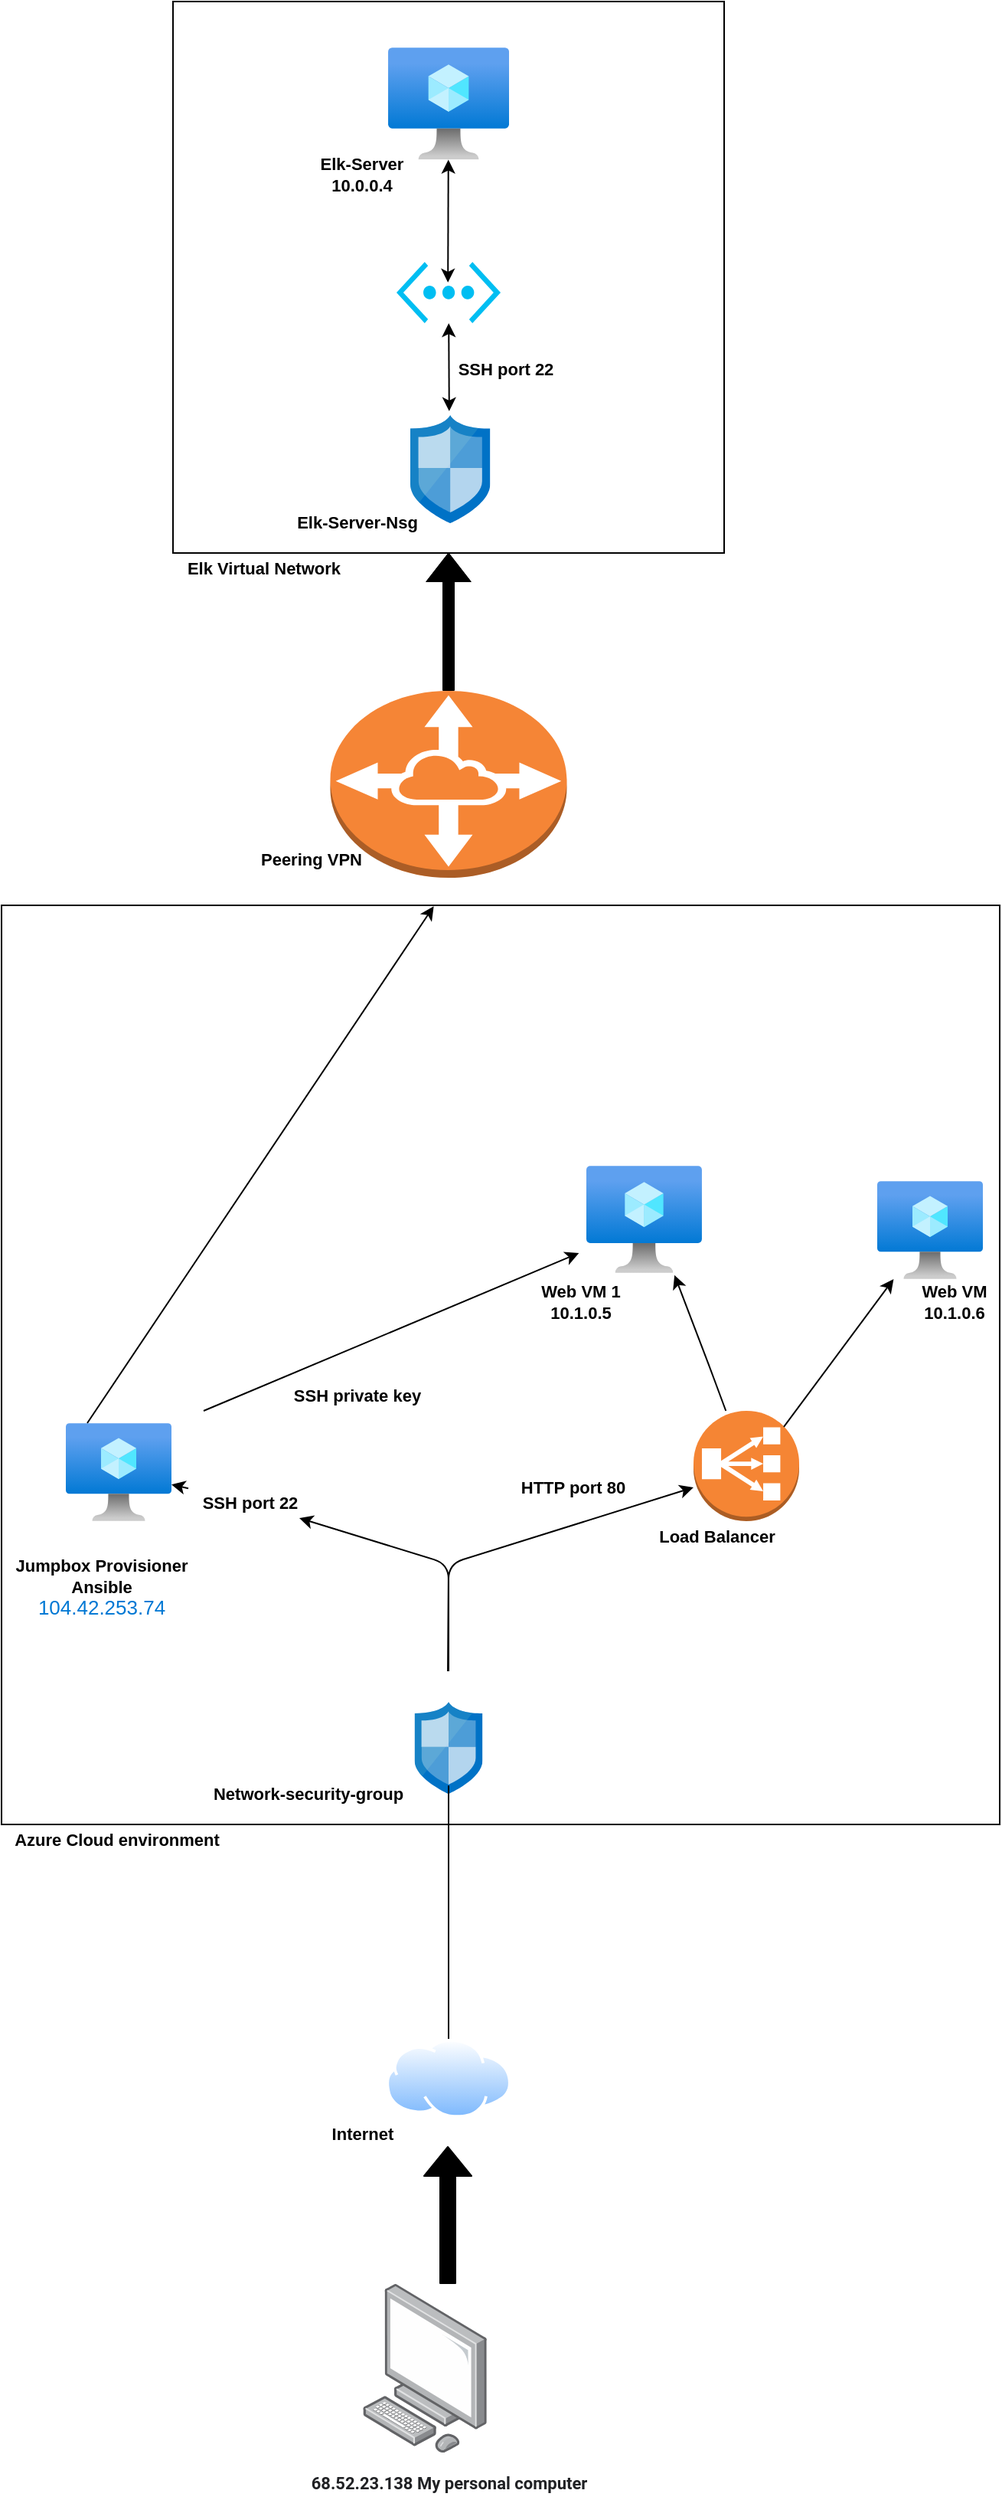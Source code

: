 <mxfile version="14.2.9" type="google"><diagram id="5BQVH-O_UO0_im7de860" name="Page-1"><mxGraphModel dx="1029" dy="1648" grid="1" gridSize="10" guides="1" tooltips="1" connect="1" arrows="1" fold="1" page="1" pageScale="1" pageWidth="850" pageHeight="1100" math="0" shadow="0"><root><mxCell id="0"/><mxCell id="1" parent="0"/><mxCell id="ahq7ESPiS5BInAZQDbLw-25" value="" style="endArrow=classic;html=1;strokeColor=#000000;fillColor=#000000;fontSize=11;" edge="1" parent="1" source="ahq7ESPiS5BInAZQDbLw-28" target="ahq7ESPiS5BInAZQDbLw-26"><mxGeometry width="50" height="50" relative="1" as="geometry"><mxPoint x="400" y="80" as="sourcePoint"/><mxPoint x="310" y="-20" as="targetPoint"/><Array as="points"/></mxGeometry></mxCell><mxCell id="ahq7ESPiS5BInAZQDbLw-1" value="" style="points=[];aspect=fixed;html=1;align=center;shadow=0;dashed=0;image;image=img/lib/allied_telesis/computer_and_terminals/Personal_Computer.svg;" vertex="1" parent="1"><mxGeometry x="344" y="480" width="81.16" height="110" as="geometry"/></mxCell><mxCell id="ahq7ESPiS5BInAZQDbLw-3" value="&lt;span style=&quot;color: rgb(32, 33, 36); font-family: roboto, arial, sans-serif; font-size: 11px; text-align: left; background-color: rgb(255, 255, 255);&quot;&gt;68.52.23.138 My personal computer&lt;/span&gt;" style="text;html=1;align=center;verticalAlign=middle;resizable=0;points=[];autosize=1;fontSize=11;fontStyle=1" vertex="1" parent="1"><mxGeometry x="300" y="600" width="200" height="20" as="geometry"/></mxCell><mxCell id="ahq7ESPiS5BInAZQDbLw-5" value="" style="shape=flexArrow;endArrow=classic;html=1;fontSize=11;fillColor=#000000;" edge="1" parent="1"><mxGeometry width="50" height="50" relative="1" as="geometry"><mxPoint x="399.5" y="480" as="sourcePoint"/><mxPoint x="399.5" y="390" as="targetPoint"/></mxGeometry></mxCell><mxCell id="ahq7ESPiS5BInAZQDbLw-6" value="" style="aspect=fixed;perimeter=ellipsePerimeter;html=1;align=center;shadow=0;dashed=0;spacingTop=3;image;image=img/lib/active_directory/internet_cloud.svg;fontSize=11;" vertex="1" parent="1"><mxGeometry x="359.13" y="320" width="81.75" height="51.5" as="geometry"/></mxCell><mxCell id="ahq7ESPiS5BInAZQDbLw-12" value="Azure Cloud environment" style="text;html=1;align=center;verticalAlign=middle;resizable=0;points=[];autosize=1;fontSize=11;fontStyle=1" vertex="1" parent="1"><mxGeometry x="108" y="180" width="150" height="20" as="geometry"/></mxCell><mxCell id="ahq7ESPiS5BInAZQDbLw-13" value="" style="endArrow=none;html=1;strokeColor=#000000;fillColor=#000000;fontSize=11;" edge="1" parent="1" source="ahq7ESPiS5BInAZQDbLw-6"><mxGeometry width="50" height="50" relative="1" as="geometry"><mxPoint x="394.62" y="300" as="sourcePoint"/><mxPoint x="400.007" y="230" as="targetPoint"/></mxGeometry></mxCell><mxCell id="ahq7ESPiS5BInAZQDbLw-14" value="" style="aspect=fixed;html=1;points=[];align=center;image;fontSize=12;image=img/lib/mscae/Network_Security_Groups_Classic.svg;fillColor=none;" vertex="1" parent="1"><mxGeometry x="377.81" y="100" width="44.4" height="60" as="geometry"/></mxCell><mxCell id="ahq7ESPiS5BInAZQDbLw-15" value="" style="endArrow=none;html=1;strokeColor=#000000;fillColor=#000000;fontSize=11;" edge="1" parent="1"><mxGeometry width="50" height="50" relative="1" as="geometry"><mxPoint x="400" y="230" as="sourcePoint"/><mxPoint x="400" y="210" as="targetPoint"/><Array as="points"><mxPoint x="400" y="150"/></Array></mxGeometry></mxCell><mxCell id="ahq7ESPiS5BInAZQDbLw-19" value="" style="endArrow=classic;html=1;strokeColor=#000000;fillColor=#000000;fontSize=11;entryX=0;entryY=0.694;entryDx=0;entryDy=0;entryPerimeter=0;" edge="1" parent="1" target="ahq7ESPiS5BInAZQDbLw-21"><mxGeometry width="50" height="50" relative="1" as="geometry"><mxPoint x="399.51" y="80" as="sourcePoint"/><mxPoint x="530" y="-30" as="targetPoint"/><Array as="points"><mxPoint x="400" y="10"/></Array></mxGeometry></mxCell><mxCell id="ahq7ESPiS5BInAZQDbLw-21" value="" style="outlineConnect=0;dashed=0;verticalLabelPosition=bottom;verticalAlign=top;align=center;html=1;shape=mxgraph.aws3.classic_load_balancer;fillColor=#F58534;gradientColor=none;fontSize=11;" vertex="1" parent="1"><mxGeometry x="560" y="-90" width="69" height="72" as="geometry"/></mxCell><mxCell id="ahq7ESPiS5BInAZQDbLw-22" value="Load Balancer" style="text;html=1;align=center;verticalAlign=middle;resizable=0;points=[];autosize=1;fontSize=11;fontStyle=1" vertex="1" parent="1"><mxGeometry x="530" y="-18" width="90" height="20" as="geometry"/></mxCell><mxCell id="ahq7ESPiS5BInAZQDbLw-23" value="Network-security-group" style="text;html=1;align=center;verticalAlign=middle;resizable=0;points=[];autosize=1;fontSize=11;fontStyle=1" vertex="1" parent="1"><mxGeometry x="237.81" y="150" width="140" height="20" as="geometry"/></mxCell><mxCell id="ahq7ESPiS5BInAZQDbLw-24" value="&lt;b&gt;Internet&lt;/b&gt;&amp;nbsp;" style="text;html=1;align=center;verticalAlign=middle;resizable=0;points=[];autosize=1;fontSize=11;" vertex="1" parent="1"><mxGeometry x="315" y="371.5" width="60" height="20" as="geometry"/></mxCell><mxCell id="ahq7ESPiS5BInAZQDbLw-26" value="" style="aspect=fixed;html=1;points=[];align=center;image;fontSize=12;image=img/lib/azure2/compute/Virtual_Machine.svg;fillColor=none;" vertex="1" parent="1"><mxGeometry x="150" y="-82" width="69" height="64" as="geometry"/></mxCell><mxCell id="ahq7ESPiS5BInAZQDbLw-27" value="Jumpbox Provisioner&lt;br&gt;&lt;br&gt;&lt;span style=&quot;color: rgb(0 , 120 , 212) ; font-family: &amp;#34;az_ea_font&amp;#34; , &amp;#34;segoe ui&amp;#34; , &amp;#34;az_font&amp;#34; , , , &amp;#34;blinkmacsystemfont&amp;#34; , &amp;#34;roboto&amp;#34; , &amp;#34;oxygen&amp;#34; , &amp;#34;ubuntu&amp;#34; , &amp;#34;cantarell&amp;#34; , &amp;#34;open sans&amp;#34; , &amp;#34;helvetica neue&amp;#34; , sans-serif ; font-size: 13px ; font-weight: 400 ; background-color: rgb(255 , 255 , 255)&quot;&gt;104.42.253.74&lt;/span&gt;" style="text;html=1;align=center;verticalAlign=middle;resizable=0;points=[];autosize=1;fontSize=11;fontStyle=1" vertex="1" parent="1"><mxGeometry x="107.81" width="130" height="50" as="geometry"/></mxCell><mxCell id="ahq7ESPiS5BInAZQDbLw-28" value="SSH port 22" style="text;html=1;align=center;verticalAlign=middle;resizable=0;points=[];autosize=1;fontSize=11;fontStyle=1" vertex="1" parent="1"><mxGeometry x="230" y="-40" width="80" height="20" as="geometry"/></mxCell><mxCell id="ahq7ESPiS5BInAZQDbLw-29" value="" style="endArrow=classic;html=1;strokeColor=#000000;fillColor=#000000;fontSize=11;" edge="1" parent="1" target="ahq7ESPiS5BInAZQDbLw-28"><mxGeometry width="50" height="50" relative="1" as="geometry"><mxPoint x="400" y="80" as="sourcePoint"/><mxPoint x="219" y="-40.394" as="targetPoint"/><Array as="points"><mxPoint x="400" y="10"/></Array></mxGeometry></mxCell><mxCell id="ahq7ESPiS5BInAZQDbLw-30" value="HTTP port 80" style="text;html=1;align=center;verticalAlign=middle;resizable=0;points=[];autosize=1;fontSize=11;fontStyle=1;rotation=0;" vertex="1" parent="1"><mxGeometry x="440.88" y="-50" width="80" height="20" as="geometry"/></mxCell><mxCell id="ahq7ESPiS5BInAZQDbLw-37" value="" style="aspect=fixed;html=1;points=[];align=center;image;fontSize=12;image=img/lib/azure2/compute/Virtual_Machine.svg;fillColor=none;" vertex="1" parent="1"><mxGeometry x="490" y="-250" width="75.47" height="70" as="geometry"/></mxCell><mxCell id="ahq7ESPiS5BInAZQDbLw-38" value="" style="aspect=fixed;html=1;points=[];align=center;image;fontSize=12;image=img/lib/azure2/compute/Virtual_Machine.svg;fillColor=none;" vertex="1" parent="1"><mxGeometry x="680" y="-240" width="69" height="64" as="geometry"/></mxCell><mxCell id="ahq7ESPiS5BInAZQDbLw-39" value="" style="endArrow=classic;html=1;strokeColor=#000000;fillColor=#000000;fontSize=11;entryX=-0.064;entryY=0.814;entryDx=0;entryDy=0;entryPerimeter=0;" edge="1" parent="1" target="ahq7ESPiS5BInAZQDbLw-37"><mxGeometry width="50" height="50" relative="1" as="geometry"><mxPoint x="240" y="-90" as="sourcePoint"/><mxPoint x="290" y="-140" as="targetPoint"/></mxGeometry></mxCell><mxCell id="ahq7ESPiS5BInAZQDbLw-40" value="SSH private key" style="text;html=1;align=center;verticalAlign=middle;resizable=0;points=[];autosize=1;fontSize=11;fontStyle=1" vertex="1" parent="1"><mxGeometry x="290" y="-110" width="100" height="20" as="geometry"/></mxCell><mxCell id="ahq7ESPiS5BInAZQDbLw-43" value="" style="endArrow=classic;html=1;strokeColor=#000000;fillColor=#000000;fontSize=11;exitX=0.855;exitY=0.145;exitDx=0;exitDy=0;exitPerimeter=0;" edge="1" parent="1" source="ahq7ESPiS5BInAZQDbLw-21" target="ahq7ESPiS5BInAZQDbLw-38"><mxGeometry width="50" height="50" relative="1" as="geometry"><mxPoint x="640" y="-100" as="sourcePoint"/><mxPoint x="690" y="-150" as="targetPoint"/></mxGeometry></mxCell><mxCell id="ahq7ESPiS5BInAZQDbLw-44" value="" style="endArrow=classic;html=1;strokeColor=#000000;fillColor=#000000;fontSize=11;entryX=0.763;entryY=1.02;entryDx=0;entryDy=0;entryPerimeter=0;" edge="1" parent="1" source="ahq7ESPiS5BInAZQDbLw-21" target="ahq7ESPiS5BInAZQDbLw-37"><mxGeometry width="50" height="50" relative="1" as="geometry"><mxPoint x="580" y="-80" as="sourcePoint"/><mxPoint x="530" y="-160" as="targetPoint"/><Array as="points"><mxPoint x="570" y="-120"/></Array></mxGeometry></mxCell><mxCell id="ahq7ESPiS5BInAZQDbLw-45" value="&lt;b&gt;Web VM 1&lt;br&gt;10.1.0.5&lt;br&gt;&lt;/b&gt;" style="text;html=1;align=center;verticalAlign=middle;resizable=0;points=[];autosize=1;fontSize=11;" vertex="1" parent="1"><mxGeometry x="450.88" y="-176" width="70" height="30" as="geometry"/></mxCell><mxCell id="ahq7ESPiS5BInAZQDbLw-46" value="&lt;b&gt;Web VM&lt;br&gt;10.1.0.6&lt;br&gt;&lt;/b&gt;" style="text;html=1;align=center;verticalAlign=middle;resizable=0;points=[];autosize=1;fontSize=11;" vertex="1" parent="1"><mxGeometry x="700" y="-176" width="60" height="30" as="geometry"/></mxCell><mxCell id="ahq7ESPiS5BInAZQDbLw-47" value="&lt;br&gt;" style="whiteSpace=wrap;html=1;fillColor=none;fontSize=11;" vertex="1" parent="1"><mxGeometry x="108" y="-420" width="652" height="600" as="geometry"/></mxCell><mxCell id="ahq7ESPiS5BInAZQDbLw-49" value="" style="outlineConnect=0;dashed=0;verticalLabelPosition=bottom;verticalAlign=top;align=center;html=1;shape=mxgraph.aws3.vpc_peering;fillColor=#F58536;gradientColor=none;fontSize=11;" vertex="1" parent="1"><mxGeometry x="322.75" y="-560" width="154.5" height="122" as="geometry"/></mxCell><mxCell id="ahq7ESPiS5BInAZQDbLw-51" value="&lt;b&gt;Peering VPN&lt;/b&gt;" style="text;html=1;align=center;verticalAlign=middle;resizable=0;points=[];autosize=1;fontSize=11;" vertex="1" parent="1"><mxGeometry x="270" y="-460" width="80" height="20" as="geometry"/></mxCell><mxCell id="ahq7ESPiS5BInAZQDbLw-52" value="" style="aspect=fixed;html=1;points=[];align=center;image;fontSize=12;image=img/lib/mscae/Network_Security_Groups_Classic.svg;fillColor=none;" vertex="1" parent="1"><mxGeometry x="375" y="-740" width="52.19" height="70.53" as="geometry"/></mxCell><mxCell id="ahq7ESPiS5BInAZQDbLw-54" value="&lt;b&gt;Elk-Server-Nsg&lt;/b&gt;" style="text;html=1;align=center;verticalAlign=middle;resizable=0;points=[];autosize=1;fontSize=11;" vertex="1" parent="1"><mxGeometry x="295" y="-680" width="90" height="20" as="geometry"/></mxCell><mxCell id="ahq7ESPiS5BInAZQDbLw-55" value="" style="verticalLabelPosition=bottom;html=1;verticalAlign=top;align=center;strokeColor=none;fillColor=#00BEF2;shape=mxgraph.azure.virtual_network;pointerEvents=1;fontSize=11;" vertex="1" parent="1"><mxGeometry x="366" y="-840" width="68" height="40" as="geometry"/></mxCell><mxCell id="ahq7ESPiS5BInAZQDbLw-56" value="" style="endArrow=classic;startArrow=classic;html=1;strokeColor=#000000;fillColor=#000000;fontSize=11;exitX=0.487;exitY=-0.037;exitDx=0;exitDy=0;exitPerimeter=0;" edge="1" parent="1" source="ahq7ESPiS5BInAZQDbLw-52" target="ahq7ESPiS5BInAZQDbLw-55"><mxGeometry width="50" height="50" relative="1" as="geometry"><mxPoint x="370" y="-740" as="sourcePoint"/><mxPoint x="420" y="-790" as="targetPoint"/></mxGeometry></mxCell><mxCell id="ahq7ESPiS5BInAZQDbLw-57" value="" style="aspect=fixed;html=1;points=[];align=center;image;fontSize=12;image=img/lib/azure2/compute/Virtual_Machine.svg;fillColor=none;" vertex="1" parent="1"><mxGeometry x="360.51" y="-980" width="79" height="73.28" as="geometry"/></mxCell><mxCell id="ahq7ESPiS5BInAZQDbLw-58" value="&lt;b&gt;Elk-Server&lt;br&gt;10.0.0.4&lt;br&gt;&lt;/b&gt;" style="text;html=1;align=center;verticalAlign=middle;resizable=0;points=[];autosize=1;fontSize=11;" vertex="1" parent="1"><mxGeometry x="307.81" y="-911.72" width="70" height="30" as="geometry"/></mxCell><mxCell id="ahq7ESPiS5BInAZQDbLw-59" value="" style="endArrow=classic;startArrow=classic;html=1;strokeColor=#000000;fillColor=#000000;fontSize=11;exitX=0.494;exitY=0.335;exitDx=0;exitDy=0;exitPerimeter=0;" edge="1" parent="1" source="ahq7ESPiS5BInAZQDbLw-55" target="ahq7ESPiS5BInAZQDbLw-57"><mxGeometry width="50" height="50" relative="1" as="geometry"><mxPoint x="400.9" y="-840" as="sourcePoint"/><mxPoint x="400.591" y="-897.39" as="targetPoint"/></mxGeometry></mxCell><mxCell id="ahq7ESPiS5BInAZQDbLw-60" value="" style="whiteSpace=wrap;html=1;aspect=fixed;fillColor=none;fontSize=11;" vertex="1" parent="1"><mxGeometry x="220" y="-1010" width="360" height="360" as="geometry"/></mxCell><mxCell id="ahq7ESPiS5BInAZQDbLw-61" value="" style="shape=flexArrow;endArrow=classic;html=1;strokeColor=#000000;fillColor=#000000;fontSize=11;width=7;endSize=5.65;exitX=0.5;exitY=0;exitDx=0;exitDy=0;exitPerimeter=0;" edge="1" parent="1" source="ahq7ESPiS5BInAZQDbLw-49" target="ahq7ESPiS5BInAZQDbLw-60"><mxGeometry width="50" height="50" relative="1" as="geometry"><mxPoint x="385" y="-580" as="sourcePoint"/><mxPoint x="435" y="-630" as="targetPoint"/><Array as="points"><mxPoint x="400" y="-600"/></Array></mxGeometry></mxCell><mxCell id="ahq7ESPiS5BInAZQDbLw-63" value="&lt;b&gt;Elk Virtual Network&lt;/b&gt;" style="text;html=1;align=center;verticalAlign=middle;resizable=0;points=[];autosize=1;fontSize=11;" vertex="1" parent="1"><mxGeometry x="219" y="-650" width="120" height="20" as="geometry"/></mxCell><mxCell id="ahq7ESPiS5BInAZQDbLw-64" value="&lt;b&gt;SSH port 22&lt;/b&gt;" style="text;html=1;align=center;verticalAlign=middle;resizable=0;points=[];autosize=1;fontSize=11;" vertex="1" parent="1"><mxGeometry x="397.25" y="-780" width="80" height="20" as="geometry"/></mxCell><mxCell id="ahq7ESPiS5BInAZQDbLw-65" value="" style="endArrow=classic;html=1;strokeColor=#000000;fillColor=#000000;fontSize=11;entryX=0.433;entryY=0.001;entryDx=0;entryDy=0;entryPerimeter=0;" edge="1" parent="1" target="ahq7ESPiS5BInAZQDbLw-47"><mxGeometry width="50" height="50" relative="1" as="geometry"><mxPoint x="164" y="-82" as="sourcePoint"/><mxPoint x="394" y="-292" as="targetPoint"/><Array as="points"/></mxGeometry></mxCell><mxCell id="ahq7ESPiS5BInAZQDbLw-66" value="Ansible" style="text;html=1;align=center;verticalAlign=middle;resizable=0;points=[];autosize=1;fontSize=11;fontStyle=1" vertex="1" parent="1"><mxGeometry x="142.81" y="15" width="60" height="20" as="geometry"/></mxCell></root></mxGraphModel></diagram></mxfile>